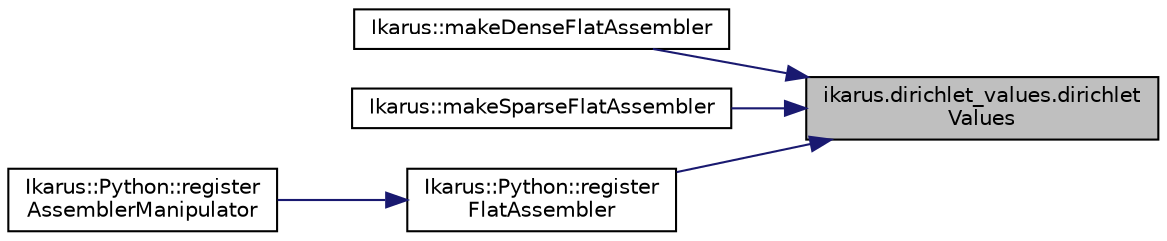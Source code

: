 digraph "ikarus.dirichlet_values.dirichletValues"
{
 // LATEX_PDF_SIZE
  edge [fontname="Helvetica",fontsize="10",labelfontname="Helvetica",labelfontsize="10"];
  node [fontname="Helvetica",fontsize="10",shape=record];
  rankdir="RL";
  Node1 [label="ikarus.dirichlet_values.dirichlet\lValues",height=0.2,width=0.4,color="black", fillcolor="grey75", style="filled", fontcolor="black",tooltip=" "];
  Node1 -> Node2 [dir="back",color="midnightblue",fontsize="10",style="solid",fontname="Helvetica"];
  Node2 [label="Ikarus::makeDenseFlatAssembler",height=0.2,width=0.4,color="black", fillcolor="white", style="filled",URL="$a00363.html#aa2e289f3c26f24717a19b05b5561538c",tooltip=" "];
  Node1 -> Node3 [dir="back",color="midnightblue",fontsize="10",style="solid",fontname="Helvetica"];
  Node3 [label="Ikarus::makeSparseFlatAssembler",height=0.2,width=0.4,color="black", fillcolor="white", style="filled",URL="$a00363.html#a7b31ad9106d0c3d4052413bcbf5ea596",tooltip=" "];
  Node1 -> Node4 [dir="back",color="midnightblue",fontsize="10",style="solid",fontname="Helvetica"];
  Node4 [label="Ikarus::Python::register\lFlatAssembler",height=0.2,width=0.4,color="black", fillcolor="white", style="filled",URL="$a00355.html#ga87d3c6e620be5df59ba6923751caae86",tooltip="Register Python bindings for a assembler class.  ."];
  Node4 -> Node5 [dir="back",color="midnightblue",fontsize="10",style="solid",fontname="Helvetica"];
  Node5 [label="Ikarus::Python::register\lAssemblerManipulator",height=0.2,width=0.4,color="black", fillcolor="white", style="filled",URL="$a00375.html#aad35f78683b64303a28d3b8b4f83aa37",tooltip=" "];
}
